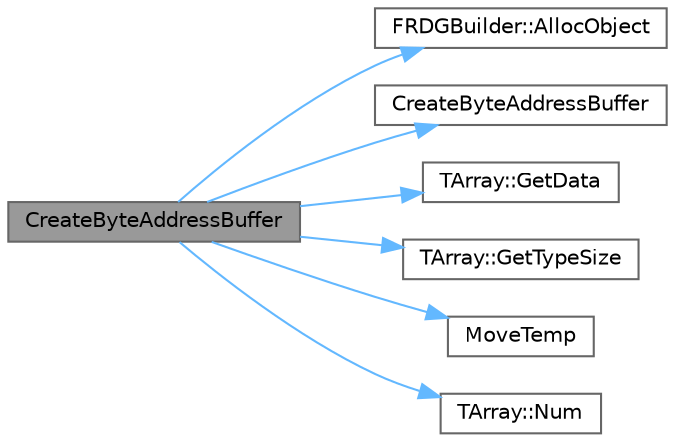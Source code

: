 digraph "CreateByteAddressBuffer"
{
 // INTERACTIVE_SVG=YES
 // LATEX_PDF_SIZE
  bgcolor="transparent";
  edge [fontname=Helvetica,fontsize=10,labelfontname=Helvetica,labelfontsize=10];
  node [fontname=Helvetica,fontsize=10,shape=box,height=0.2,width=0.4];
  rankdir="LR";
  Node1 [id="Node000001",label="CreateByteAddressBuffer",height=0.2,width=0.4,color="gray40", fillcolor="grey60", style="filled", fontcolor="black",tooltip="Helper to create a byte address buffer with initial data from a TArray with move semantics,..."];
  Node1 -> Node2 [id="edge1_Node000001_Node000002",color="steelblue1",style="solid",tooltip=" "];
  Node2 [id="Node000002",label="FRDGBuilder::AllocObject",height=0.2,width=0.4,color="grey40", fillcolor="white", style="filled",URL="$d5/dac/classFRDGBuilder.html#a89a2113422a12ad575d5dd2b3b84290b",tooltip="Allocates a C++ object using an allocator tied to the lifetime of the graph."];
  Node1 -> Node3 [id="edge2_Node000001_Node000003",color="steelblue1",style="solid",tooltip=" "];
  Node3 [id="Node000003",label="CreateByteAddressBuffer",height=0.2,width=0.4,color="grey40", fillcolor="white", style="filled",URL="$d6/d45/RenderGraphUtils_8h.html#a38b72953a36ca10a46e2cb5e9ed926f6",tooltip="Creates a byte address buffer with initial data by creating an upload pass."];
  Node1 -> Node4 [id="edge3_Node000001_Node000004",color="steelblue1",style="solid",tooltip=" "];
  Node4 [id="Node000004",label="TArray::GetData",height=0.2,width=0.4,color="grey40", fillcolor="white", style="filled",URL="$d4/d52/classTArray.html#a5b7af561ae2c8731aca5c33c736fb4f2",tooltip="Helper function for returning a typed pointer to the first array entry."];
  Node1 -> Node5 [id="edge4_Node000001_Node000005",color="steelblue1",style="solid",tooltip=" "];
  Node5 [id="Node000005",label="TArray::GetTypeSize",height=0.2,width=0.4,color="grey40", fillcolor="white", style="filled",URL="$d4/d52/classTArray.html#a326b7f25cf2d173b410adbad79225803",tooltip="Helper function returning the size of the inner type."];
  Node1 -> Node6 [id="edge5_Node000001_Node000006",color="steelblue1",style="solid",tooltip=" "];
  Node6 [id="Node000006",label="MoveTemp",height=0.2,width=0.4,color="grey40", fillcolor="white", style="filled",URL="$d4/d24/UnrealTemplate_8h.html#ad5e6c049aeb9c9115fec514ba581dbb6",tooltip="MoveTemp will cast a reference to an rvalue reference."];
  Node1 -> Node7 [id="edge6_Node000001_Node000007",color="steelblue1",style="solid",tooltip=" "];
  Node7 [id="Node000007",label="TArray::Num",height=0.2,width=0.4,color="grey40", fillcolor="white", style="filled",URL="$d4/d52/classTArray.html#adcbf9ca48677a9c0c3830cd862dd40d8",tooltip="Returns number of elements in array."];
}
